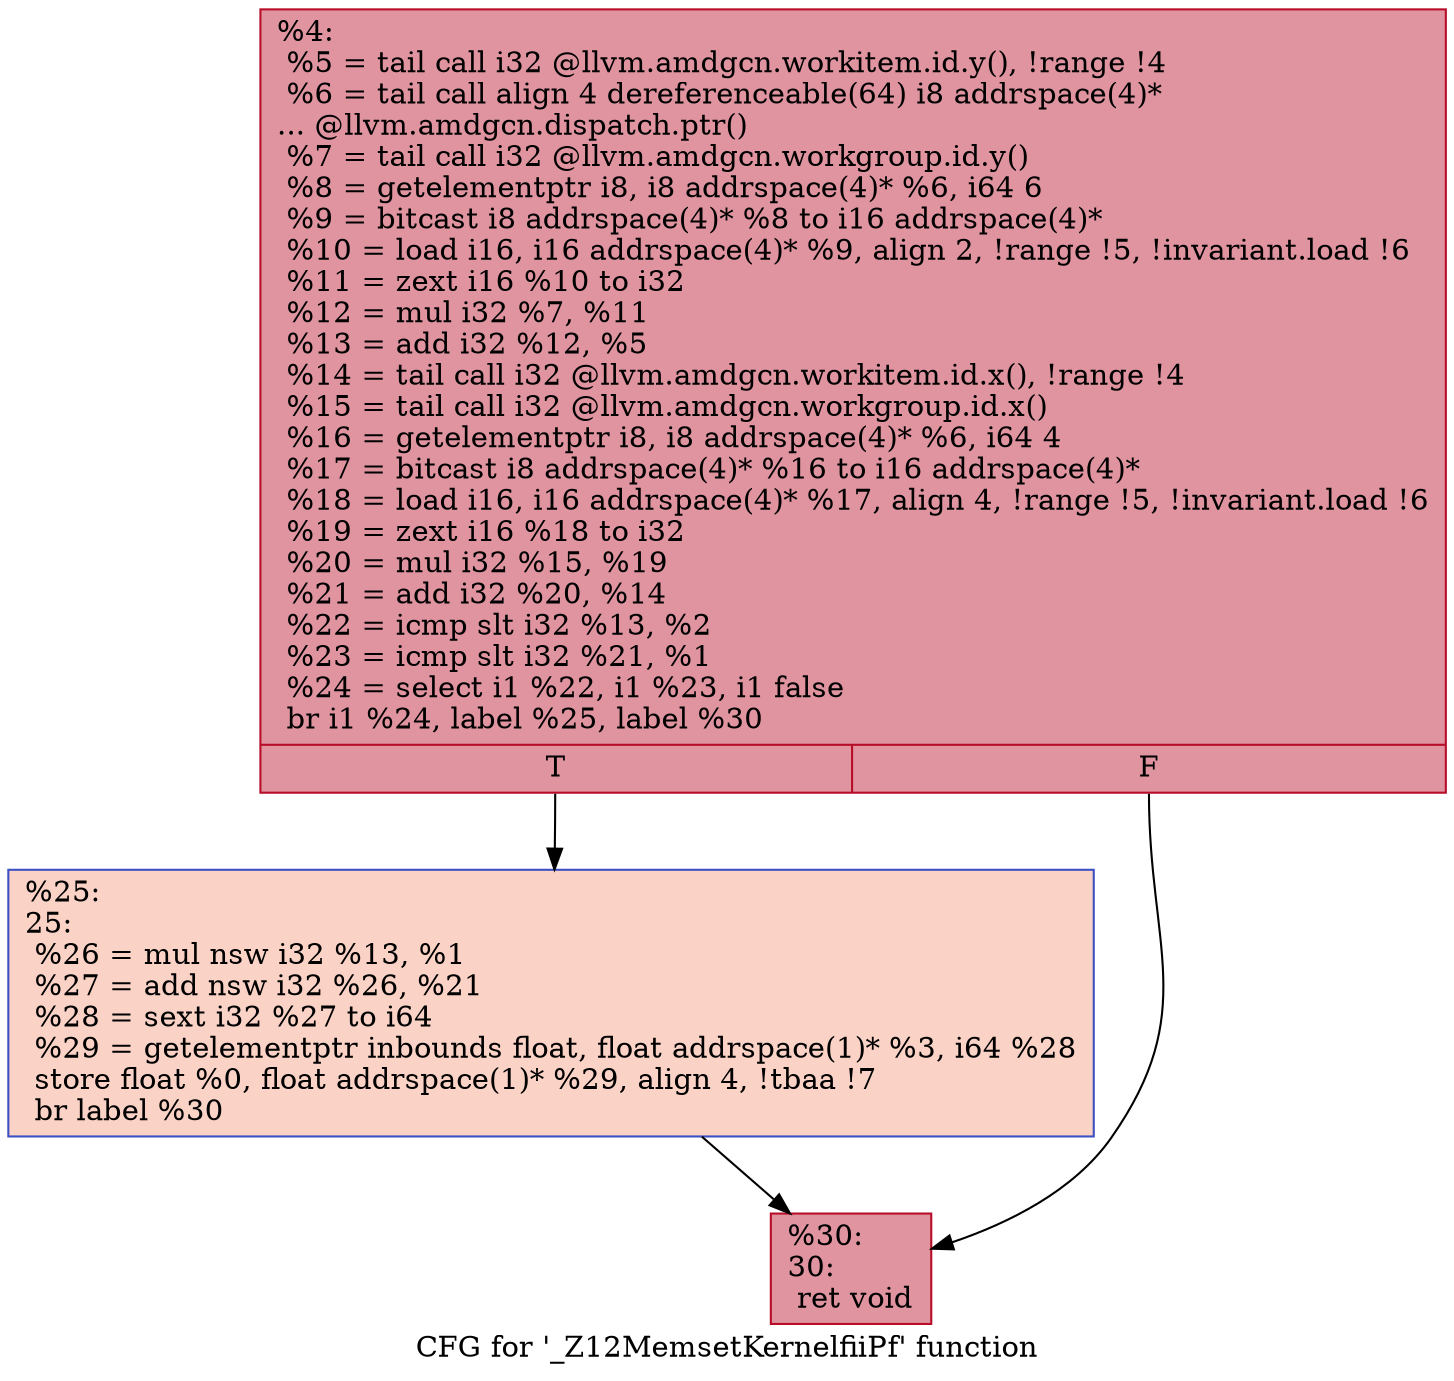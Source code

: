 digraph "CFG for '_Z12MemsetKernelfiiPf' function" {
	label="CFG for '_Z12MemsetKernelfiiPf' function";

	Node0x6076260 [shape=record,color="#b70d28ff", style=filled, fillcolor="#b70d2870",label="{%4:\l  %5 = tail call i32 @llvm.amdgcn.workitem.id.y(), !range !4\l  %6 = tail call align 4 dereferenceable(64) i8 addrspace(4)*\l... @llvm.amdgcn.dispatch.ptr()\l  %7 = tail call i32 @llvm.amdgcn.workgroup.id.y()\l  %8 = getelementptr i8, i8 addrspace(4)* %6, i64 6\l  %9 = bitcast i8 addrspace(4)* %8 to i16 addrspace(4)*\l  %10 = load i16, i16 addrspace(4)* %9, align 2, !range !5, !invariant.load !6\l  %11 = zext i16 %10 to i32\l  %12 = mul i32 %7, %11\l  %13 = add i32 %12, %5\l  %14 = tail call i32 @llvm.amdgcn.workitem.id.x(), !range !4\l  %15 = tail call i32 @llvm.amdgcn.workgroup.id.x()\l  %16 = getelementptr i8, i8 addrspace(4)* %6, i64 4\l  %17 = bitcast i8 addrspace(4)* %16 to i16 addrspace(4)*\l  %18 = load i16, i16 addrspace(4)* %17, align 4, !range !5, !invariant.load !6\l  %19 = zext i16 %18 to i32\l  %20 = mul i32 %15, %19\l  %21 = add i32 %20, %14\l  %22 = icmp slt i32 %13, %2\l  %23 = icmp slt i32 %21, %1\l  %24 = select i1 %22, i1 %23, i1 false\l  br i1 %24, label %25, label %30\l|{<s0>T|<s1>F}}"];
	Node0x6076260:s0 -> Node0x6079d00;
	Node0x6076260:s1 -> Node0x6079d90;
	Node0x6079d00 [shape=record,color="#3d50c3ff", style=filled, fillcolor="#f59c7d70",label="{%25:\l25:                                               \l  %26 = mul nsw i32 %13, %1\l  %27 = add nsw i32 %26, %21\l  %28 = sext i32 %27 to i64\l  %29 = getelementptr inbounds float, float addrspace(1)* %3, i64 %28\l  store float %0, float addrspace(1)* %29, align 4, !tbaa !7\l  br label %30\l}"];
	Node0x6079d00 -> Node0x6079d90;
	Node0x6079d90 [shape=record,color="#b70d28ff", style=filled, fillcolor="#b70d2870",label="{%30:\l30:                                               \l  ret void\l}"];
}
